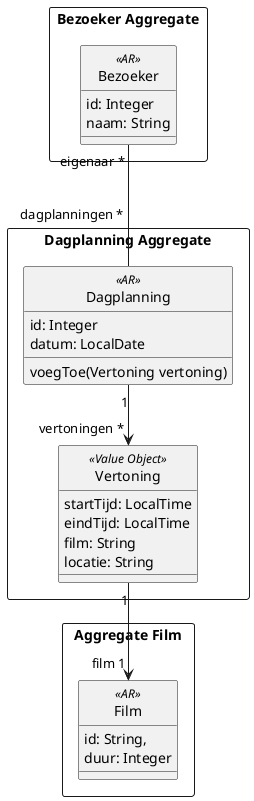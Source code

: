 @startuml

hide circle

'left to right direction

'skinparam linetype ortho
'skinparam linetype polyline

rectangle "Bezoeker Aggregate" {
    class Bezoeker <<AR>> {
        id: Integer
        naam: String
    }
}

rectangle "Dagplanning Aggregate" {
    class Dagplanning <<AR>> {
        id: Integer
        datum: LocalDate
        voegToe(Vertoning vertoning)
    }

    class Vertoning <<Value Object>> {
        startTijd: LocalTime
        eindTijd: LocalTime
        film: String
        locatie: String
    }
}

rectangle "Aggregate Film\n" {
    class Film <<AR>> {
        id: String,
        duur: Integer

}

Bezoeker " eigenaar *" --- "dagplanningen *\n\n" Dagplanning

Dagplanning "1" --> " vertoningen *" Vertoning

Vertoning "1" --> "film 1" Film

@enduml